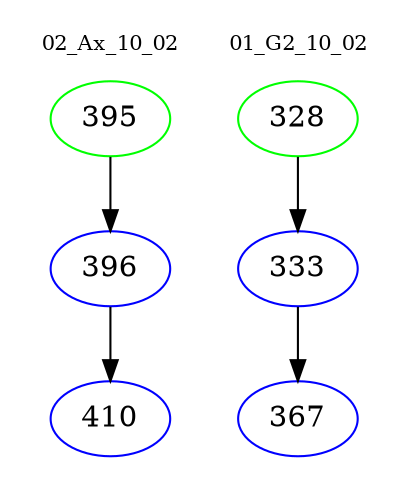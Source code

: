 digraph{
subgraph cluster_0 {
color = white
label = "02_Ax_10_02";
fontsize=10;
T0_395 [label="395", color="green"]
T0_395 -> T0_396 [color="black"]
T0_396 [label="396", color="blue"]
T0_396 -> T0_410 [color="black"]
T0_410 [label="410", color="blue"]
}
subgraph cluster_1 {
color = white
label = "01_G2_10_02";
fontsize=10;
T1_328 [label="328", color="green"]
T1_328 -> T1_333 [color="black"]
T1_333 [label="333", color="blue"]
T1_333 -> T1_367 [color="black"]
T1_367 [label="367", color="blue"]
}
}
